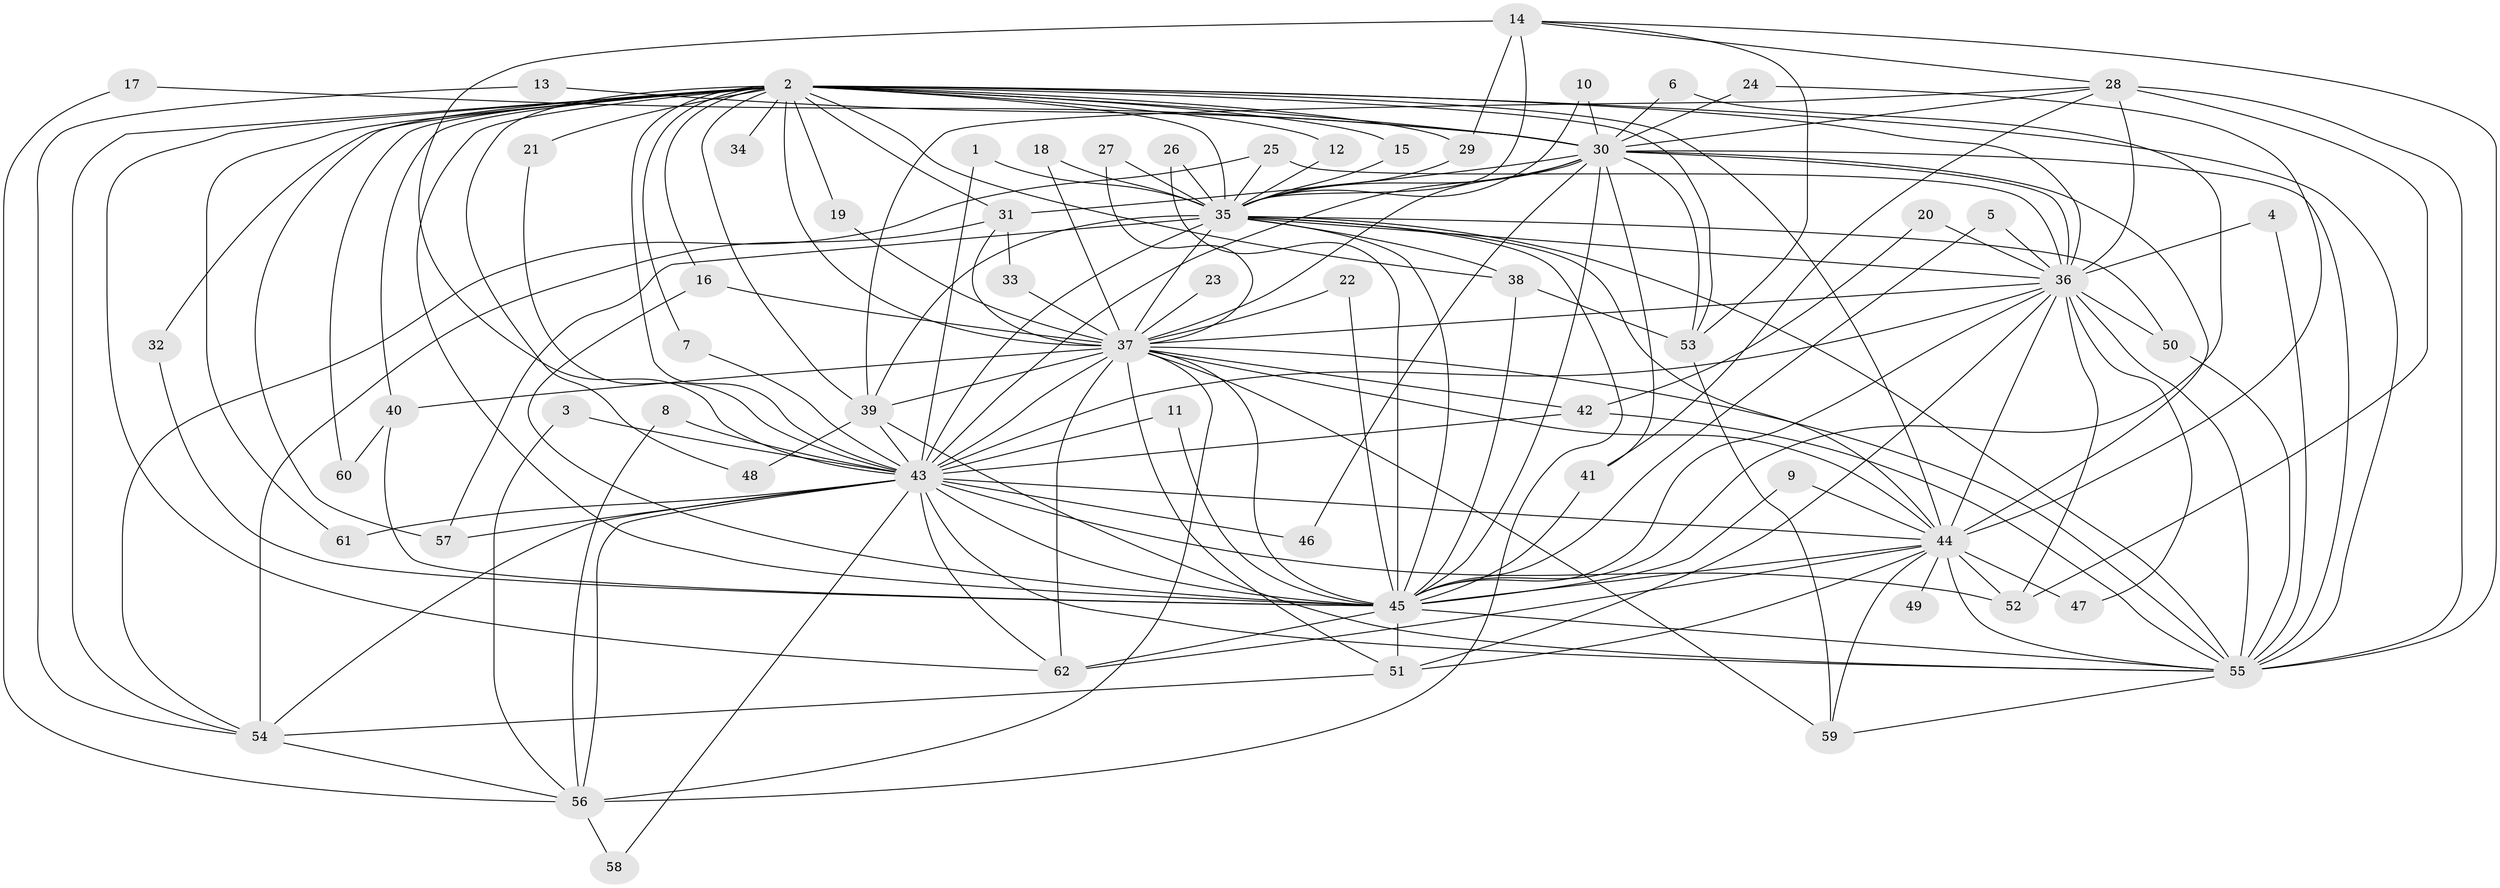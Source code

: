 // original degree distribution, {20: 0.01639344262295082, 25: 0.00819672131147541, 22: 0.01639344262295082, 26: 0.01639344262295082, 27: 0.00819672131147541, 31: 0.00819672131147541, 19: 0.00819672131147541, 3: 0.16393442622950818, 4: 0.11475409836065574, 7: 0.01639344262295082, 2: 0.5737704918032787, 5: 0.04918032786885246}
// Generated by graph-tools (version 1.1) at 2025/25/03/09/25 03:25:44]
// undirected, 62 vertices, 171 edges
graph export_dot {
graph [start="1"]
  node [color=gray90,style=filled];
  1;
  2;
  3;
  4;
  5;
  6;
  7;
  8;
  9;
  10;
  11;
  12;
  13;
  14;
  15;
  16;
  17;
  18;
  19;
  20;
  21;
  22;
  23;
  24;
  25;
  26;
  27;
  28;
  29;
  30;
  31;
  32;
  33;
  34;
  35;
  36;
  37;
  38;
  39;
  40;
  41;
  42;
  43;
  44;
  45;
  46;
  47;
  48;
  49;
  50;
  51;
  52;
  53;
  54;
  55;
  56;
  57;
  58;
  59;
  60;
  61;
  62;
  1 -- 35 [weight=1.0];
  1 -- 43 [weight=1.0];
  2 -- 7 [weight=1.0];
  2 -- 12 [weight=1.0];
  2 -- 15 [weight=1.0];
  2 -- 16 [weight=1.0];
  2 -- 19 [weight=1.0];
  2 -- 21 [weight=2.0];
  2 -- 29 [weight=1.0];
  2 -- 30 [weight=3.0];
  2 -- 31 [weight=1.0];
  2 -- 32 [weight=1.0];
  2 -- 34 [weight=1.0];
  2 -- 35 [weight=2.0];
  2 -- 36 [weight=2.0];
  2 -- 37 [weight=3.0];
  2 -- 38 [weight=2.0];
  2 -- 39 [weight=1.0];
  2 -- 40 [weight=1.0];
  2 -- 43 [weight=2.0];
  2 -- 44 [weight=3.0];
  2 -- 45 [weight=3.0];
  2 -- 48 [weight=1.0];
  2 -- 53 [weight=1.0];
  2 -- 54 [weight=1.0];
  2 -- 55 [weight=2.0];
  2 -- 57 [weight=1.0];
  2 -- 60 [weight=1.0];
  2 -- 61 [weight=1.0];
  2 -- 62 [weight=1.0];
  3 -- 43 [weight=1.0];
  3 -- 56 [weight=1.0];
  4 -- 36 [weight=1.0];
  4 -- 55 [weight=1.0];
  5 -- 36 [weight=1.0];
  5 -- 45 [weight=1.0];
  6 -- 30 [weight=1.0];
  6 -- 45 [weight=1.0];
  7 -- 43 [weight=1.0];
  8 -- 43 [weight=1.0];
  8 -- 56 [weight=1.0];
  9 -- 44 [weight=1.0];
  9 -- 45 [weight=1.0];
  10 -- 30 [weight=1.0];
  10 -- 35 [weight=1.0];
  11 -- 43 [weight=1.0];
  11 -- 45 [weight=1.0];
  12 -- 35 [weight=1.0];
  13 -- 30 [weight=1.0];
  13 -- 54 [weight=1.0];
  14 -- 28 [weight=1.0];
  14 -- 29 [weight=1.0];
  14 -- 35 [weight=1.0];
  14 -- 43 [weight=2.0];
  14 -- 53 [weight=1.0];
  14 -- 55 [weight=1.0];
  15 -- 35 [weight=1.0];
  16 -- 37 [weight=1.0];
  16 -- 45 [weight=1.0];
  17 -- 30 [weight=1.0];
  17 -- 56 [weight=1.0];
  18 -- 35 [weight=1.0];
  18 -- 37 [weight=1.0];
  19 -- 37 [weight=1.0];
  20 -- 36 [weight=1.0];
  20 -- 42 [weight=1.0];
  21 -- 43 [weight=1.0];
  22 -- 37 [weight=1.0];
  22 -- 45 [weight=1.0];
  23 -- 37 [weight=1.0];
  24 -- 30 [weight=1.0];
  24 -- 44 [weight=1.0];
  25 -- 35 [weight=2.0];
  25 -- 36 [weight=1.0];
  25 -- 54 [weight=1.0];
  26 -- 35 [weight=1.0];
  26 -- 45 [weight=1.0];
  27 -- 35 [weight=1.0];
  27 -- 37 [weight=1.0];
  28 -- 30 [weight=1.0];
  28 -- 36 [weight=1.0];
  28 -- 39 [weight=1.0];
  28 -- 41 [weight=1.0];
  28 -- 52 [weight=1.0];
  28 -- 55 [weight=1.0];
  29 -- 35 [weight=1.0];
  30 -- 31 [weight=1.0];
  30 -- 35 [weight=1.0];
  30 -- 36 [weight=2.0];
  30 -- 37 [weight=2.0];
  30 -- 41 [weight=1.0];
  30 -- 43 [weight=1.0];
  30 -- 44 [weight=1.0];
  30 -- 45 [weight=1.0];
  30 -- 46 [weight=1.0];
  30 -- 53 [weight=1.0];
  30 -- 55 [weight=1.0];
  31 -- 33 [weight=1.0];
  31 -- 37 [weight=1.0];
  31 -- 54 [weight=2.0];
  32 -- 45 [weight=1.0];
  33 -- 37 [weight=1.0];
  35 -- 36 [weight=1.0];
  35 -- 37 [weight=2.0];
  35 -- 38 [weight=1.0];
  35 -- 39 [weight=1.0];
  35 -- 43 [weight=1.0];
  35 -- 44 [weight=1.0];
  35 -- 45 [weight=2.0];
  35 -- 50 [weight=1.0];
  35 -- 55 [weight=1.0];
  35 -- 56 [weight=1.0];
  35 -- 57 [weight=1.0];
  36 -- 37 [weight=1.0];
  36 -- 43 [weight=1.0];
  36 -- 44 [weight=2.0];
  36 -- 45 [weight=1.0];
  36 -- 47 [weight=1.0];
  36 -- 50 [weight=1.0];
  36 -- 51 [weight=1.0];
  36 -- 52 [weight=1.0];
  36 -- 55 [weight=3.0];
  37 -- 39 [weight=1.0];
  37 -- 40 [weight=1.0];
  37 -- 42 [weight=1.0];
  37 -- 43 [weight=3.0];
  37 -- 44 [weight=1.0];
  37 -- 45 [weight=1.0];
  37 -- 51 [weight=1.0];
  37 -- 55 [weight=1.0];
  37 -- 56 [weight=1.0];
  37 -- 59 [weight=1.0];
  37 -- 62 [weight=1.0];
  38 -- 45 [weight=1.0];
  38 -- 53 [weight=1.0];
  39 -- 43 [weight=1.0];
  39 -- 48 [weight=1.0];
  39 -- 55 [weight=1.0];
  40 -- 45 [weight=2.0];
  40 -- 60 [weight=1.0];
  41 -- 45 [weight=2.0];
  42 -- 43 [weight=1.0];
  42 -- 55 [weight=2.0];
  43 -- 44 [weight=1.0];
  43 -- 45 [weight=1.0];
  43 -- 46 [weight=1.0];
  43 -- 52 [weight=1.0];
  43 -- 54 [weight=1.0];
  43 -- 55 [weight=1.0];
  43 -- 56 [weight=1.0];
  43 -- 57 [weight=1.0];
  43 -- 58 [weight=1.0];
  43 -- 61 [weight=1.0];
  43 -- 62 [weight=1.0];
  44 -- 45 [weight=1.0];
  44 -- 47 [weight=1.0];
  44 -- 49 [weight=1.0];
  44 -- 51 [weight=1.0];
  44 -- 52 [weight=1.0];
  44 -- 55 [weight=1.0];
  44 -- 59 [weight=1.0];
  44 -- 62 [weight=1.0];
  45 -- 51 [weight=2.0];
  45 -- 55 [weight=2.0];
  45 -- 62 [weight=2.0];
  50 -- 55 [weight=1.0];
  51 -- 54 [weight=1.0];
  53 -- 59 [weight=1.0];
  54 -- 56 [weight=1.0];
  55 -- 59 [weight=1.0];
  56 -- 58 [weight=1.0];
}
